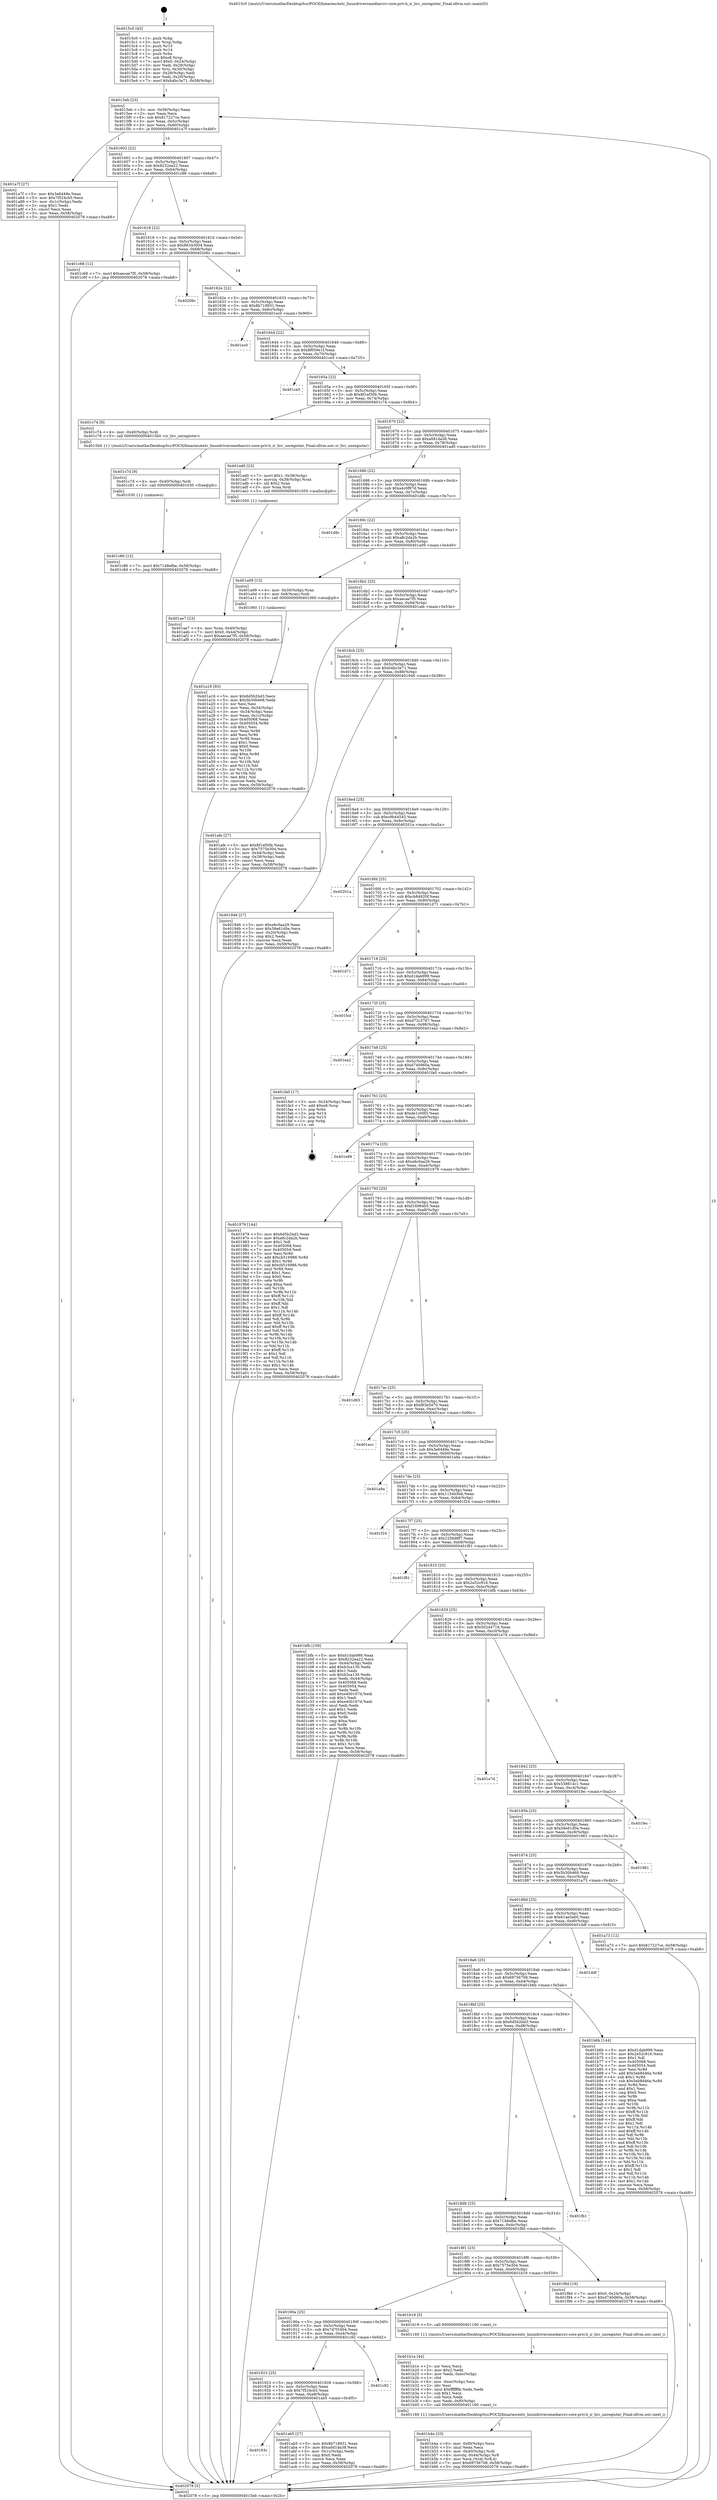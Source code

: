 digraph "0x4015c0" {
  label = "0x4015c0 (/mnt/c/Users/mathe/Desktop/tcc/POCII/binaries/extr_linuxdriversmediarcrc-core-priv.h_ir_lirc_unregister_Final-ollvm.out::main(0))"
  labelloc = "t"
  node[shape=record]

  Entry [label="",width=0.3,height=0.3,shape=circle,fillcolor=black,style=filled]
  "0x4015eb" [label="{
     0x4015eb [23]\l
     | [instrs]\l
     &nbsp;&nbsp;0x4015eb \<+3\>: mov -0x58(%rbp),%eax\l
     &nbsp;&nbsp;0x4015ee \<+2\>: mov %eax,%ecx\l
     &nbsp;&nbsp;0x4015f0 \<+6\>: sub $0x817227ce,%ecx\l
     &nbsp;&nbsp;0x4015f6 \<+3\>: mov %eax,-0x5c(%rbp)\l
     &nbsp;&nbsp;0x4015f9 \<+3\>: mov %ecx,-0x60(%rbp)\l
     &nbsp;&nbsp;0x4015fc \<+6\>: je 0000000000401a7f \<main+0x4bf\>\l
  }"]
  "0x401a7f" [label="{
     0x401a7f [27]\l
     | [instrs]\l
     &nbsp;&nbsp;0x401a7f \<+5\>: mov $0x3e6449e,%eax\l
     &nbsp;&nbsp;0x401a84 \<+5\>: mov $0x7f524cb5,%ecx\l
     &nbsp;&nbsp;0x401a89 \<+3\>: mov -0x1c(%rbp),%edx\l
     &nbsp;&nbsp;0x401a8c \<+3\>: cmp $0x1,%edx\l
     &nbsp;&nbsp;0x401a8f \<+3\>: cmovl %ecx,%eax\l
     &nbsp;&nbsp;0x401a92 \<+3\>: mov %eax,-0x58(%rbp)\l
     &nbsp;&nbsp;0x401a95 \<+5\>: jmp 0000000000402078 \<main+0xab8\>\l
  }"]
  "0x401602" [label="{
     0x401602 [22]\l
     | [instrs]\l
     &nbsp;&nbsp;0x401602 \<+5\>: jmp 0000000000401607 \<main+0x47\>\l
     &nbsp;&nbsp;0x401607 \<+3\>: mov -0x5c(%rbp),%eax\l
     &nbsp;&nbsp;0x40160a \<+5\>: sub $0x8232ea22,%eax\l
     &nbsp;&nbsp;0x40160f \<+3\>: mov %eax,-0x64(%rbp)\l
     &nbsp;&nbsp;0x401612 \<+6\>: je 0000000000401c68 \<main+0x6a8\>\l
  }"]
  Exit [label="",width=0.3,height=0.3,shape=circle,fillcolor=black,style=filled,peripheries=2]
  "0x401c68" [label="{
     0x401c68 [12]\l
     | [instrs]\l
     &nbsp;&nbsp;0x401c68 \<+7\>: movl $0xaecae7f5,-0x58(%rbp)\l
     &nbsp;&nbsp;0x401c6f \<+5\>: jmp 0000000000402078 \<main+0xab8\>\l
  }"]
  "0x401618" [label="{
     0x401618 [22]\l
     | [instrs]\l
     &nbsp;&nbsp;0x401618 \<+5\>: jmp 000000000040161d \<main+0x5d\>\l
     &nbsp;&nbsp;0x40161d \<+3\>: mov -0x5c(%rbp),%eax\l
     &nbsp;&nbsp;0x401620 \<+5\>: sub $0x86343004,%eax\l
     &nbsp;&nbsp;0x401625 \<+3\>: mov %eax,-0x68(%rbp)\l
     &nbsp;&nbsp;0x401628 \<+6\>: je 000000000040206c \<main+0xaac\>\l
  }"]
  "0x401c86" [label="{
     0x401c86 [12]\l
     | [instrs]\l
     &nbsp;&nbsp;0x401c86 \<+7\>: movl $0x7148efbe,-0x58(%rbp)\l
     &nbsp;&nbsp;0x401c8d \<+5\>: jmp 0000000000402078 \<main+0xab8\>\l
  }"]
  "0x40206c" [label="{
     0x40206c\l
  }", style=dashed]
  "0x40162e" [label="{
     0x40162e [22]\l
     | [instrs]\l
     &nbsp;&nbsp;0x40162e \<+5\>: jmp 0000000000401633 \<main+0x73\>\l
     &nbsp;&nbsp;0x401633 \<+3\>: mov -0x5c(%rbp),%eax\l
     &nbsp;&nbsp;0x401636 \<+5\>: sub $0x8b718931,%eax\l
     &nbsp;&nbsp;0x40163b \<+3\>: mov %eax,-0x6c(%rbp)\l
     &nbsp;&nbsp;0x40163e \<+6\>: je 0000000000401ec0 \<main+0x900\>\l
  }"]
  "0x401c7d" [label="{
     0x401c7d [9]\l
     | [instrs]\l
     &nbsp;&nbsp;0x401c7d \<+4\>: mov -0x40(%rbp),%rdi\l
     &nbsp;&nbsp;0x401c81 \<+5\>: call 0000000000401030 \<free@plt\>\l
     | [calls]\l
     &nbsp;&nbsp;0x401030 \{1\} (unknown)\l
  }"]
  "0x401ec0" [label="{
     0x401ec0\l
  }", style=dashed]
  "0x401644" [label="{
     0x401644 [22]\l
     | [instrs]\l
     &nbsp;&nbsp;0x401644 \<+5\>: jmp 0000000000401649 \<main+0x89\>\l
     &nbsp;&nbsp;0x401649 \<+3\>: mov -0x5c(%rbp),%eax\l
     &nbsp;&nbsp;0x40164c \<+5\>: sub $0x8f059e1f,%eax\l
     &nbsp;&nbsp;0x401651 \<+3\>: mov %eax,-0x70(%rbp)\l
     &nbsp;&nbsp;0x401654 \<+6\>: je 0000000000401ce5 \<main+0x725\>\l
  }"]
  "0x401b4a" [label="{
     0x401b4a [33]\l
     | [instrs]\l
     &nbsp;&nbsp;0x401b4a \<+6\>: mov -0xf0(%rbp),%ecx\l
     &nbsp;&nbsp;0x401b50 \<+3\>: imul %eax,%ecx\l
     &nbsp;&nbsp;0x401b53 \<+4\>: mov -0x40(%rbp),%rdi\l
     &nbsp;&nbsp;0x401b57 \<+4\>: movslq -0x44(%rbp),%r8\l
     &nbsp;&nbsp;0x401b5b \<+4\>: mov %ecx,(%rdi,%r8,4)\l
     &nbsp;&nbsp;0x401b5f \<+7\>: movl $0x69756708,-0x58(%rbp)\l
     &nbsp;&nbsp;0x401b66 \<+5\>: jmp 0000000000402078 \<main+0xab8\>\l
  }"]
  "0x401ce5" [label="{
     0x401ce5\l
  }", style=dashed]
  "0x40165a" [label="{
     0x40165a [22]\l
     | [instrs]\l
     &nbsp;&nbsp;0x40165a \<+5\>: jmp 000000000040165f \<main+0x9f\>\l
     &nbsp;&nbsp;0x40165f \<+3\>: mov -0x5c(%rbp),%eax\l
     &nbsp;&nbsp;0x401662 \<+5\>: sub $0x8f1ef30b,%eax\l
     &nbsp;&nbsp;0x401667 \<+3\>: mov %eax,-0x74(%rbp)\l
     &nbsp;&nbsp;0x40166a \<+6\>: je 0000000000401c74 \<main+0x6b4\>\l
  }"]
  "0x401b1e" [label="{
     0x401b1e [44]\l
     | [instrs]\l
     &nbsp;&nbsp;0x401b1e \<+2\>: xor %ecx,%ecx\l
     &nbsp;&nbsp;0x401b20 \<+5\>: mov $0x2,%edx\l
     &nbsp;&nbsp;0x401b25 \<+6\>: mov %edx,-0xec(%rbp)\l
     &nbsp;&nbsp;0x401b2b \<+1\>: cltd\l
     &nbsp;&nbsp;0x401b2c \<+6\>: mov -0xec(%rbp),%esi\l
     &nbsp;&nbsp;0x401b32 \<+2\>: idiv %esi\l
     &nbsp;&nbsp;0x401b34 \<+6\>: imul $0xfffffffe,%edx,%edx\l
     &nbsp;&nbsp;0x401b3a \<+3\>: sub $0x1,%ecx\l
     &nbsp;&nbsp;0x401b3d \<+2\>: sub %ecx,%edx\l
     &nbsp;&nbsp;0x401b3f \<+6\>: mov %edx,-0xf0(%rbp)\l
     &nbsp;&nbsp;0x401b45 \<+5\>: call 0000000000401160 \<next_i\>\l
     | [calls]\l
     &nbsp;&nbsp;0x401160 \{1\} (/mnt/c/Users/mathe/Desktop/tcc/POCII/binaries/extr_linuxdriversmediarcrc-core-priv.h_ir_lirc_unregister_Final-ollvm.out::next_i)\l
  }"]
  "0x401c74" [label="{
     0x401c74 [9]\l
     | [instrs]\l
     &nbsp;&nbsp;0x401c74 \<+4\>: mov -0x40(%rbp),%rdi\l
     &nbsp;&nbsp;0x401c78 \<+5\>: call 00000000004015b0 \<ir_lirc_unregister\>\l
     | [calls]\l
     &nbsp;&nbsp;0x4015b0 \{1\} (/mnt/c/Users/mathe/Desktop/tcc/POCII/binaries/extr_linuxdriversmediarcrc-core-priv.h_ir_lirc_unregister_Final-ollvm.out::ir_lirc_unregister)\l
  }"]
  "0x401670" [label="{
     0x401670 [22]\l
     | [instrs]\l
     &nbsp;&nbsp;0x401670 \<+5\>: jmp 0000000000401675 \<main+0xb5\>\l
     &nbsp;&nbsp;0x401675 \<+3\>: mov -0x5c(%rbp),%eax\l
     &nbsp;&nbsp;0x401678 \<+5\>: sub $0xa0d1da38,%eax\l
     &nbsp;&nbsp;0x40167d \<+3\>: mov %eax,-0x78(%rbp)\l
     &nbsp;&nbsp;0x401680 \<+6\>: je 0000000000401ad0 \<main+0x510\>\l
  }"]
  "0x401ae7" [label="{
     0x401ae7 [23]\l
     | [instrs]\l
     &nbsp;&nbsp;0x401ae7 \<+4\>: mov %rax,-0x40(%rbp)\l
     &nbsp;&nbsp;0x401aeb \<+7\>: movl $0x0,-0x44(%rbp)\l
     &nbsp;&nbsp;0x401af2 \<+7\>: movl $0xaecae7f5,-0x58(%rbp)\l
     &nbsp;&nbsp;0x401af9 \<+5\>: jmp 0000000000402078 \<main+0xab8\>\l
  }"]
  "0x401ad0" [label="{
     0x401ad0 [23]\l
     | [instrs]\l
     &nbsp;&nbsp;0x401ad0 \<+7\>: movl $0x1,-0x38(%rbp)\l
     &nbsp;&nbsp;0x401ad7 \<+4\>: movslq -0x38(%rbp),%rax\l
     &nbsp;&nbsp;0x401adb \<+4\>: shl $0x2,%rax\l
     &nbsp;&nbsp;0x401adf \<+3\>: mov %rax,%rdi\l
     &nbsp;&nbsp;0x401ae2 \<+5\>: call 0000000000401050 \<malloc@plt\>\l
     | [calls]\l
     &nbsp;&nbsp;0x401050 \{1\} (unknown)\l
  }"]
  "0x401686" [label="{
     0x401686 [22]\l
     | [instrs]\l
     &nbsp;&nbsp;0x401686 \<+5\>: jmp 000000000040168b \<main+0xcb\>\l
     &nbsp;&nbsp;0x40168b \<+3\>: mov -0x5c(%rbp),%eax\l
     &nbsp;&nbsp;0x40168e \<+5\>: sub $0xa4c0f97d,%eax\l
     &nbsp;&nbsp;0x401693 \<+3\>: mov %eax,-0x7c(%rbp)\l
     &nbsp;&nbsp;0x401696 \<+6\>: je 0000000000401d8c \<main+0x7cc\>\l
  }"]
  "0x40193c" [label="{
     0x40193c\l
  }", style=dashed]
  "0x401d8c" [label="{
     0x401d8c\l
  }", style=dashed]
  "0x40169c" [label="{
     0x40169c [22]\l
     | [instrs]\l
     &nbsp;&nbsp;0x40169c \<+5\>: jmp 00000000004016a1 \<main+0xe1\>\l
     &nbsp;&nbsp;0x4016a1 \<+3\>: mov -0x5c(%rbp),%eax\l
     &nbsp;&nbsp;0x4016a4 \<+5\>: sub $0xa8c2da2b,%eax\l
     &nbsp;&nbsp;0x4016a9 \<+3\>: mov %eax,-0x80(%rbp)\l
     &nbsp;&nbsp;0x4016ac \<+6\>: je 0000000000401a09 \<main+0x449\>\l
  }"]
  "0x401ab5" [label="{
     0x401ab5 [27]\l
     | [instrs]\l
     &nbsp;&nbsp;0x401ab5 \<+5\>: mov $0x8b718931,%eax\l
     &nbsp;&nbsp;0x401aba \<+5\>: mov $0xa0d1da38,%ecx\l
     &nbsp;&nbsp;0x401abf \<+3\>: mov -0x1c(%rbp),%edx\l
     &nbsp;&nbsp;0x401ac2 \<+3\>: cmp $0x0,%edx\l
     &nbsp;&nbsp;0x401ac5 \<+3\>: cmove %ecx,%eax\l
     &nbsp;&nbsp;0x401ac8 \<+3\>: mov %eax,-0x58(%rbp)\l
     &nbsp;&nbsp;0x401acb \<+5\>: jmp 0000000000402078 \<main+0xab8\>\l
  }"]
  "0x401a09" [label="{
     0x401a09 [13]\l
     | [instrs]\l
     &nbsp;&nbsp;0x401a09 \<+4\>: mov -0x30(%rbp),%rax\l
     &nbsp;&nbsp;0x401a0d \<+4\>: mov 0x8(%rax),%rdi\l
     &nbsp;&nbsp;0x401a11 \<+5\>: call 0000000000401060 \<atoi@plt\>\l
     | [calls]\l
     &nbsp;&nbsp;0x401060 \{1\} (unknown)\l
  }"]
  "0x4016b2" [label="{
     0x4016b2 [25]\l
     | [instrs]\l
     &nbsp;&nbsp;0x4016b2 \<+5\>: jmp 00000000004016b7 \<main+0xf7\>\l
     &nbsp;&nbsp;0x4016b7 \<+3\>: mov -0x5c(%rbp),%eax\l
     &nbsp;&nbsp;0x4016ba \<+5\>: sub $0xaecae7f5,%eax\l
     &nbsp;&nbsp;0x4016bf \<+6\>: mov %eax,-0x84(%rbp)\l
     &nbsp;&nbsp;0x4016c5 \<+6\>: je 0000000000401afe \<main+0x53e\>\l
  }"]
  "0x401923" [label="{
     0x401923 [25]\l
     | [instrs]\l
     &nbsp;&nbsp;0x401923 \<+5\>: jmp 0000000000401928 \<main+0x368\>\l
     &nbsp;&nbsp;0x401928 \<+3\>: mov -0x5c(%rbp),%eax\l
     &nbsp;&nbsp;0x40192b \<+5\>: sub $0x7f524cb5,%eax\l
     &nbsp;&nbsp;0x401930 \<+6\>: mov %eax,-0xe8(%rbp)\l
     &nbsp;&nbsp;0x401936 \<+6\>: je 0000000000401ab5 \<main+0x4f5\>\l
  }"]
  "0x401afe" [label="{
     0x401afe [27]\l
     | [instrs]\l
     &nbsp;&nbsp;0x401afe \<+5\>: mov $0x8f1ef30b,%eax\l
     &nbsp;&nbsp;0x401b03 \<+5\>: mov $0x7575e304,%ecx\l
     &nbsp;&nbsp;0x401b08 \<+3\>: mov -0x44(%rbp),%edx\l
     &nbsp;&nbsp;0x401b0b \<+3\>: cmp -0x38(%rbp),%edx\l
     &nbsp;&nbsp;0x401b0e \<+3\>: cmovl %ecx,%eax\l
     &nbsp;&nbsp;0x401b11 \<+3\>: mov %eax,-0x58(%rbp)\l
     &nbsp;&nbsp;0x401b14 \<+5\>: jmp 0000000000402078 \<main+0xab8\>\l
  }"]
  "0x4016cb" [label="{
     0x4016cb [25]\l
     | [instrs]\l
     &nbsp;&nbsp;0x4016cb \<+5\>: jmp 00000000004016d0 \<main+0x110\>\l
     &nbsp;&nbsp;0x4016d0 \<+3\>: mov -0x5c(%rbp),%eax\l
     &nbsp;&nbsp;0x4016d3 \<+5\>: sub $0xb4bc3e71,%eax\l
     &nbsp;&nbsp;0x4016d8 \<+6\>: mov %eax,-0x88(%rbp)\l
     &nbsp;&nbsp;0x4016de \<+6\>: je 0000000000401946 \<main+0x386\>\l
  }"]
  "0x401c92" [label="{
     0x401c92\l
  }", style=dashed]
  "0x401946" [label="{
     0x401946 [27]\l
     | [instrs]\l
     &nbsp;&nbsp;0x401946 \<+5\>: mov $0xe6c0aa29,%eax\l
     &nbsp;&nbsp;0x40194b \<+5\>: mov $0x58e61d0e,%ecx\l
     &nbsp;&nbsp;0x401950 \<+3\>: mov -0x20(%rbp),%edx\l
     &nbsp;&nbsp;0x401953 \<+3\>: cmp $0x2,%edx\l
     &nbsp;&nbsp;0x401956 \<+3\>: cmovne %ecx,%eax\l
     &nbsp;&nbsp;0x401959 \<+3\>: mov %eax,-0x58(%rbp)\l
     &nbsp;&nbsp;0x40195c \<+5\>: jmp 0000000000402078 \<main+0xab8\>\l
  }"]
  "0x4016e4" [label="{
     0x4016e4 [25]\l
     | [instrs]\l
     &nbsp;&nbsp;0x4016e4 \<+5\>: jmp 00000000004016e9 \<main+0x129\>\l
     &nbsp;&nbsp;0x4016e9 \<+3\>: mov -0x5c(%rbp),%eax\l
     &nbsp;&nbsp;0x4016ec \<+5\>: sub $0xc9b44545,%eax\l
     &nbsp;&nbsp;0x4016f1 \<+6\>: mov %eax,-0x8c(%rbp)\l
     &nbsp;&nbsp;0x4016f7 \<+6\>: je 000000000040201a \<main+0xa5a\>\l
  }"]
  "0x402078" [label="{
     0x402078 [5]\l
     | [instrs]\l
     &nbsp;&nbsp;0x402078 \<+5\>: jmp 00000000004015eb \<main+0x2b\>\l
  }"]
  "0x4015c0" [label="{
     0x4015c0 [43]\l
     | [instrs]\l
     &nbsp;&nbsp;0x4015c0 \<+1\>: push %rbp\l
     &nbsp;&nbsp;0x4015c1 \<+3\>: mov %rsp,%rbp\l
     &nbsp;&nbsp;0x4015c4 \<+2\>: push %r15\l
     &nbsp;&nbsp;0x4015c6 \<+2\>: push %r14\l
     &nbsp;&nbsp;0x4015c8 \<+1\>: push %rbx\l
     &nbsp;&nbsp;0x4015c9 \<+7\>: sub $0xe8,%rsp\l
     &nbsp;&nbsp;0x4015d0 \<+7\>: movl $0x0,-0x24(%rbp)\l
     &nbsp;&nbsp;0x4015d7 \<+3\>: mov %edi,-0x28(%rbp)\l
     &nbsp;&nbsp;0x4015da \<+4\>: mov %rsi,-0x30(%rbp)\l
     &nbsp;&nbsp;0x4015de \<+3\>: mov -0x28(%rbp),%edi\l
     &nbsp;&nbsp;0x4015e1 \<+3\>: mov %edi,-0x20(%rbp)\l
     &nbsp;&nbsp;0x4015e4 \<+7\>: movl $0xb4bc3e71,-0x58(%rbp)\l
  }"]
  "0x40190a" [label="{
     0x40190a [25]\l
     | [instrs]\l
     &nbsp;&nbsp;0x40190a \<+5\>: jmp 000000000040190f \<main+0x34f\>\l
     &nbsp;&nbsp;0x40190f \<+3\>: mov -0x5c(%rbp),%eax\l
     &nbsp;&nbsp;0x401912 \<+5\>: sub $0x7d7f1604,%eax\l
     &nbsp;&nbsp;0x401917 \<+6\>: mov %eax,-0xe4(%rbp)\l
     &nbsp;&nbsp;0x40191d \<+6\>: je 0000000000401c92 \<main+0x6d2\>\l
  }"]
  "0x40201a" [label="{
     0x40201a\l
  }", style=dashed]
  "0x4016fd" [label="{
     0x4016fd [25]\l
     | [instrs]\l
     &nbsp;&nbsp;0x4016fd \<+5\>: jmp 0000000000401702 \<main+0x142\>\l
     &nbsp;&nbsp;0x401702 \<+3\>: mov -0x5c(%rbp),%eax\l
     &nbsp;&nbsp;0x401705 \<+5\>: sub $0xcb84920f,%eax\l
     &nbsp;&nbsp;0x40170a \<+6\>: mov %eax,-0x90(%rbp)\l
     &nbsp;&nbsp;0x401710 \<+6\>: je 0000000000401d71 \<main+0x7b1\>\l
  }"]
  "0x401b19" [label="{
     0x401b19 [5]\l
     | [instrs]\l
     &nbsp;&nbsp;0x401b19 \<+5\>: call 0000000000401160 \<next_i\>\l
     | [calls]\l
     &nbsp;&nbsp;0x401160 \{1\} (/mnt/c/Users/mathe/Desktop/tcc/POCII/binaries/extr_linuxdriversmediarcrc-core-priv.h_ir_lirc_unregister_Final-ollvm.out::next_i)\l
  }"]
  "0x401d71" [label="{
     0x401d71\l
  }", style=dashed]
  "0x401716" [label="{
     0x401716 [25]\l
     | [instrs]\l
     &nbsp;&nbsp;0x401716 \<+5\>: jmp 000000000040171b \<main+0x15b\>\l
     &nbsp;&nbsp;0x40171b \<+3\>: mov -0x5c(%rbp),%eax\l
     &nbsp;&nbsp;0x40171e \<+5\>: sub $0xd1dab999,%eax\l
     &nbsp;&nbsp;0x401723 \<+6\>: mov %eax,-0x94(%rbp)\l
     &nbsp;&nbsp;0x401729 \<+6\>: je 0000000000401fcd \<main+0xa0d\>\l
  }"]
  "0x4018f1" [label="{
     0x4018f1 [25]\l
     | [instrs]\l
     &nbsp;&nbsp;0x4018f1 \<+5\>: jmp 00000000004018f6 \<main+0x336\>\l
     &nbsp;&nbsp;0x4018f6 \<+3\>: mov -0x5c(%rbp),%eax\l
     &nbsp;&nbsp;0x4018f9 \<+5\>: sub $0x7575e304,%eax\l
     &nbsp;&nbsp;0x4018fe \<+6\>: mov %eax,-0xe0(%rbp)\l
     &nbsp;&nbsp;0x401904 \<+6\>: je 0000000000401b19 \<main+0x559\>\l
  }"]
  "0x401fcd" [label="{
     0x401fcd\l
  }", style=dashed]
  "0x40172f" [label="{
     0x40172f [25]\l
     | [instrs]\l
     &nbsp;&nbsp;0x40172f \<+5\>: jmp 0000000000401734 \<main+0x174\>\l
     &nbsp;&nbsp;0x401734 \<+3\>: mov -0x5c(%rbp),%eax\l
     &nbsp;&nbsp;0x401737 \<+5\>: sub $0xd72c37d7,%eax\l
     &nbsp;&nbsp;0x40173c \<+6\>: mov %eax,-0x98(%rbp)\l
     &nbsp;&nbsp;0x401742 \<+6\>: je 0000000000401ea2 \<main+0x8e2\>\l
  }"]
  "0x401f8d" [label="{
     0x401f8d [19]\l
     | [instrs]\l
     &nbsp;&nbsp;0x401f8d \<+7\>: movl $0x0,-0x24(%rbp)\l
     &nbsp;&nbsp;0x401f94 \<+7\>: movl $0xd740d60a,-0x58(%rbp)\l
     &nbsp;&nbsp;0x401f9b \<+5\>: jmp 0000000000402078 \<main+0xab8\>\l
  }"]
  "0x401ea2" [label="{
     0x401ea2\l
  }", style=dashed]
  "0x401748" [label="{
     0x401748 [25]\l
     | [instrs]\l
     &nbsp;&nbsp;0x401748 \<+5\>: jmp 000000000040174d \<main+0x18d\>\l
     &nbsp;&nbsp;0x40174d \<+3\>: mov -0x5c(%rbp),%eax\l
     &nbsp;&nbsp;0x401750 \<+5\>: sub $0xd740d60a,%eax\l
     &nbsp;&nbsp;0x401755 \<+6\>: mov %eax,-0x9c(%rbp)\l
     &nbsp;&nbsp;0x40175b \<+6\>: je 0000000000401fa0 \<main+0x9e0\>\l
  }"]
  "0x4018d8" [label="{
     0x4018d8 [25]\l
     | [instrs]\l
     &nbsp;&nbsp;0x4018d8 \<+5\>: jmp 00000000004018dd \<main+0x31d\>\l
     &nbsp;&nbsp;0x4018dd \<+3\>: mov -0x5c(%rbp),%eax\l
     &nbsp;&nbsp;0x4018e0 \<+5\>: sub $0x7148efbe,%eax\l
     &nbsp;&nbsp;0x4018e5 \<+6\>: mov %eax,-0xdc(%rbp)\l
     &nbsp;&nbsp;0x4018eb \<+6\>: je 0000000000401f8d \<main+0x9cd\>\l
  }"]
  "0x401fa0" [label="{
     0x401fa0 [17]\l
     | [instrs]\l
     &nbsp;&nbsp;0x401fa0 \<+3\>: mov -0x24(%rbp),%eax\l
     &nbsp;&nbsp;0x401fa3 \<+7\>: add $0xe8,%rsp\l
     &nbsp;&nbsp;0x401faa \<+1\>: pop %rbx\l
     &nbsp;&nbsp;0x401fab \<+2\>: pop %r14\l
     &nbsp;&nbsp;0x401fad \<+2\>: pop %r15\l
     &nbsp;&nbsp;0x401faf \<+1\>: pop %rbp\l
     &nbsp;&nbsp;0x401fb0 \<+1\>: ret\l
  }"]
  "0x401761" [label="{
     0x401761 [25]\l
     | [instrs]\l
     &nbsp;&nbsp;0x401761 \<+5\>: jmp 0000000000401766 \<main+0x1a6\>\l
     &nbsp;&nbsp;0x401766 \<+3\>: mov -0x5c(%rbp),%eax\l
     &nbsp;&nbsp;0x401769 \<+5\>: sub $0xde1c00f3,%eax\l
     &nbsp;&nbsp;0x40176e \<+6\>: mov %eax,-0xa0(%rbp)\l
     &nbsp;&nbsp;0x401774 \<+6\>: je 0000000000401e89 \<main+0x8c9\>\l
  }"]
  "0x401fb1" [label="{
     0x401fb1\l
  }", style=dashed]
  "0x401e89" [label="{
     0x401e89\l
  }", style=dashed]
  "0x40177a" [label="{
     0x40177a [25]\l
     | [instrs]\l
     &nbsp;&nbsp;0x40177a \<+5\>: jmp 000000000040177f \<main+0x1bf\>\l
     &nbsp;&nbsp;0x40177f \<+3\>: mov -0x5c(%rbp),%eax\l
     &nbsp;&nbsp;0x401782 \<+5\>: sub $0xe6c0aa29,%eax\l
     &nbsp;&nbsp;0x401787 \<+6\>: mov %eax,-0xa4(%rbp)\l
     &nbsp;&nbsp;0x40178d \<+6\>: je 0000000000401979 \<main+0x3b9\>\l
  }"]
  "0x4018bf" [label="{
     0x4018bf [25]\l
     | [instrs]\l
     &nbsp;&nbsp;0x4018bf \<+5\>: jmp 00000000004018c4 \<main+0x304\>\l
     &nbsp;&nbsp;0x4018c4 \<+3\>: mov -0x5c(%rbp),%eax\l
     &nbsp;&nbsp;0x4018c7 \<+5\>: sub $0x6d5b2bd3,%eax\l
     &nbsp;&nbsp;0x4018cc \<+6\>: mov %eax,-0xd8(%rbp)\l
     &nbsp;&nbsp;0x4018d2 \<+6\>: je 0000000000401fb1 \<main+0x9f1\>\l
  }"]
  "0x401979" [label="{
     0x401979 [144]\l
     | [instrs]\l
     &nbsp;&nbsp;0x401979 \<+5\>: mov $0x6d5b2bd3,%eax\l
     &nbsp;&nbsp;0x40197e \<+5\>: mov $0xa8c2da2b,%ecx\l
     &nbsp;&nbsp;0x401983 \<+2\>: mov $0x1,%dl\l
     &nbsp;&nbsp;0x401985 \<+7\>: mov 0x405068,%esi\l
     &nbsp;&nbsp;0x40198c \<+7\>: mov 0x405054,%edi\l
     &nbsp;&nbsp;0x401993 \<+3\>: mov %esi,%r8d\l
     &nbsp;&nbsp;0x401996 \<+7\>: add $0xcb516986,%r8d\l
     &nbsp;&nbsp;0x40199d \<+4\>: sub $0x1,%r8d\l
     &nbsp;&nbsp;0x4019a1 \<+7\>: sub $0xcb516986,%r8d\l
     &nbsp;&nbsp;0x4019a8 \<+4\>: imul %r8d,%esi\l
     &nbsp;&nbsp;0x4019ac \<+3\>: and $0x1,%esi\l
     &nbsp;&nbsp;0x4019af \<+3\>: cmp $0x0,%esi\l
     &nbsp;&nbsp;0x4019b2 \<+4\>: sete %r9b\l
     &nbsp;&nbsp;0x4019b6 \<+3\>: cmp $0xa,%edi\l
     &nbsp;&nbsp;0x4019b9 \<+4\>: setl %r10b\l
     &nbsp;&nbsp;0x4019bd \<+3\>: mov %r9b,%r11b\l
     &nbsp;&nbsp;0x4019c0 \<+4\>: xor $0xff,%r11b\l
     &nbsp;&nbsp;0x4019c4 \<+3\>: mov %r10b,%bl\l
     &nbsp;&nbsp;0x4019c7 \<+3\>: xor $0xff,%bl\l
     &nbsp;&nbsp;0x4019ca \<+3\>: xor $0x1,%dl\l
     &nbsp;&nbsp;0x4019cd \<+3\>: mov %r11b,%r14b\l
     &nbsp;&nbsp;0x4019d0 \<+4\>: and $0xff,%r14b\l
     &nbsp;&nbsp;0x4019d4 \<+3\>: and %dl,%r9b\l
     &nbsp;&nbsp;0x4019d7 \<+3\>: mov %bl,%r15b\l
     &nbsp;&nbsp;0x4019da \<+4\>: and $0xff,%r15b\l
     &nbsp;&nbsp;0x4019de \<+3\>: and %dl,%r10b\l
     &nbsp;&nbsp;0x4019e1 \<+3\>: or %r9b,%r14b\l
     &nbsp;&nbsp;0x4019e4 \<+3\>: or %r10b,%r15b\l
     &nbsp;&nbsp;0x4019e7 \<+3\>: xor %r15b,%r14b\l
     &nbsp;&nbsp;0x4019ea \<+3\>: or %bl,%r11b\l
     &nbsp;&nbsp;0x4019ed \<+4\>: xor $0xff,%r11b\l
     &nbsp;&nbsp;0x4019f1 \<+3\>: or $0x1,%dl\l
     &nbsp;&nbsp;0x4019f4 \<+3\>: and %dl,%r11b\l
     &nbsp;&nbsp;0x4019f7 \<+3\>: or %r11b,%r14b\l
     &nbsp;&nbsp;0x4019fa \<+4\>: test $0x1,%r14b\l
     &nbsp;&nbsp;0x4019fe \<+3\>: cmovne %ecx,%eax\l
     &nbsp;&nbsp;0x401a01 \<+3\>: mov %eax,-0x58(%rbp)\l
     &nbsp;&nbsp;0x401a04 \<+5\>: jmp 0000000000402078 \<main+0xab8\>\l
  }"]
  "0x401793" [label="{
     0x401793 [25]\l
     | [instrs]\l
     &nbsp;&nbsp;0x401793 \<+5\>: jmp 0000000000401798 \<main+0x1d8\>\l
     &nbsp;&nbsp;0x401798 \<+3\>: mov -0x5c(%rbp),%eax\l
     &nbsp;&nbsp;0x40179b \<+5\>: sub $0xf16984b5,%eax\l
     &nbsp;&nbsp;0x4017a0 \<+6\>: mov %eax,-0xa8(%rbp)\l
     &nbsp;&nbsp;0x4017a6 \<+6\>: je 0000000000401d65 \<main+0x7a5\>\l
  }"]
  "0x401a16" [label="{
     0x401a16 [93]\l
     | [instrs]\l
     &nbsp;&nbsp;0x401a16 \<+5\>: mov $0x6d5b2bd3,%ecx\l
     &nbsp;&nbsp;0x401a1b \<+5\>: mov $0x5b30b468,%edx\l
     &nbsp;&nbsp;0x401a20 \<+2\>: xor %esi,%esi\l
     &nbsp;&nbsp;0x401a22 \<+3\>: mov %eax,-0x34(%rbp)\l
     &nbsp;&nbsp;0x401a25 \<+3\>: mov -0x34(%rbp),%eax\l
     &nbsp;&nbsp;0x401a28 \<+3\>: mov %eax,-0x1c(%rbp)\l
     &nbsp;&nbsp;0x401a2b \<+7\>: mov 0x405068,%eax\l
     &nbsp;&nbsp;0x401a32 \<+8\>: mov 0x405054,%r8d\l
     &nbsp;&nbsp;0x401a3a \<+3\>: sub $0x1,%esi\l
     &nbsp;&nbsp;0x401a3d \<+3\>: mov %eax,%r9d\l
     &nbsp;&nbsp;0x401a40 \<+3\>: add %esi,%r9d\l
     &nbsp;&nbsp;0x401a43 \<+4\>: imul %r9d,%eax\l
     &nbsp;&nbsp;0x401a47 \<+3\>: and $0x1,%eax\l
     &nbsp;&nbsp;0x401a4a \<+3\>: cmp $0x0,%eax\l
     &nbsp;&nbsp;0x401a4d \<+4\>: sete %r10b\l
     &nbsp;&nbsp;0x401a51 \<+4\>: cmp $0xa,%r8d\l
     &nbsp;&nbsp;0x401a55 \<+4\>: setl %r11b\l
     &nbsp;&nbsp;0x401a59 \<+3\>: mov %r10b,%bl\l
     &nbsp;&nbsp;0x401a5c \<+3\>: and %r11b,%bl\l
     &nbsp;&nbsp;0x401a5f \<+3\>: xor %r11b,%r10b\l
     &nbsp;&nbsp;0x401a62 \<+3\>: or %r10b,%bl\l
     &nbsp;&nbsp;0x401a65 \<+3\>: test $0x1,%bl\l
     &nbsp;&nbsp;0x401a68 \<+3\>: cmovne %edx,%ecx\l
     &nbsp;&nbsp;0x401a6b \<+3\>: mov %ecx,-0x58(%rbp)\l
     &nbsp;&nbsp;0x401a6e \<+5\>: jmp 0000000000402078 \<main+0xab8\>\l
  }"]
  "0x401b6b" [label="{
     0x401b6b [144]\l
     | [instrs]\l
     &nbsp;&nbsp;0x401b6b \<+5\>: mov $0xd1dab999,%eax\l
     &nbsp;&nbsp;0x401b70 \<+5\>: mov $0x2e52c916,%ecx\l
     &nbsp;&nbsp;0x401b75 \<+2\>: mov $0x1,%dl\l
     &nbsp;&nbsp;0x401b77 \<+7\>: mov 0x405068,%esi\l
     &nbsp;&nbsp;0x401b7e \<+7\>: mov 0x405054,%edi\l
     &nbsp;&nbsp;0x401b85 \<+3\>: mov %esi,%r8d\l
     &nbsp;&nbsp;0x401b88 \<+7\>: add $0x5eb8d46a,%r8d\l
     &nbsp;&nbsp;0x401b8f \<+4\>: sub $0x1,%r8d\l
     &nbsp;&nbsp;0x401b93 \<+7\>: sub $0x5eb8d46a,%r8d\l
     &nbsp;&nbsp;0x401b9a \<+4\>: imul %r8d,%esi\l
     &nbsp;&nbsp;0x401b9e \<+3\>: and $0x1,%esi\l
     &nbsp;&nbsp;0x401ba1 \<+3\>: cmp $0x0,%esi\l
     &nbsp;&nbsp;0x401ba4 \<+4\>: sete %r9b\l
     &nbsp;&nbsp;0x401ba8 \<+3\>: cmp $0xa,%edi\l
     &nbsp;&nbsp;0x401bab \<+4\>: setl %r10b\l
     &nbsp;&nbsp;0x401baf \<+3\>: mov %r9b,%r11b\l
     &nbsp;&nbsp;0x401bb2 \<+4\>: xor $0xff,%r11b\l
     &nbsp;&nbsp;0x401bb6 \<+3\>: mov %r10b,%bl\l
     &nbsp;&nbsp;0x401bb9 \<+3\>: xor $0xff,%bl\l
     &nbsp;&nbsp;0x401bbc \<+3\>: xor $0x1,%dl\l
     &nbsp;&nbsp;0x401bbf \<+3\>: mov %r11b,%r14b\l
     &nbsp;&nbsp;0x401bc2 \<+4\>: and $0xff,%r14b\l
     &nbsp;&nbsp;0x401bc6 \<+3\>: and %dl,%r9b\l
     &nbsp;&nbsp;0x401bc9 \<+3\>: mov %bl,%r15b\l
     &nbsp;&nbsp;0x401bcc \<+4\>: and $0xff,%r15b\l
     &nbsp;&nbsp;0x401bd0 \<+3\>: and %dl,%r10b\l
     &nbsp;&nbsp;0x401bd3 \<+3\>: or %r9b,%r14b\l
     &nbsp;&nbsp;0x401bd6 \<+3\>: or %r10b,%r15b\l
     &nbsp;&nbsp;0x401bd9 \<+3\>: xor %r15b,%r14b\l
     &nbsp;&nbsp;0x401bdc \<+3\>: or %bl,%r11b\l
     &nbsp;&nbsp;0x401bdf \<+4\>: xor $0xff,%r11b\l
     &nbsp;&nbsp;0x401be3 \<+3\>: or $0x1,%dl\l
     &nbsp;&nbsp;0x401be6 \<+3\>: and %dl,%r11b\l
     &nbsp;&nbsp;0x401be9 \<+3\>: or %r11b,%r14b\l
     &nbsp;&nbsp;0x401bec \<+4\>: test $0x1,%r14b\l
     &nbsp;&nbsp;0x401bf0 \<+3\>: cmovne %ecx,%eax\l
     &nbsp;&nbsp;0x401bf3 \<+3\>: mov %eax,-0x58(%rbp)\l
     &nbsp;&nbsp;0x401bf6 \<+5\>: jmp 0000000000402078 \<main+0xab8\>\l
  }"]
  "0x401d65" [label="{
     0x401d65\l
  }", style=dashed]
  "0x4017ac" [label="{
     0x4017ac [25]\l
     | [instrs]\l
     &nbsp;&nbsp;0x4017ac \<+5\>: jmp 00000000004017b1 \<main+0x1f1\>\l
     &nbsp;&nbsp;0x4017b1 \<+3\>: mov -0x5c(%rbp),%eax\l
     &nbsp;&nbsp;0x4017b4 \<+5\>: sub $0xf83b5d70,%eax\l
     &nbsp;&nbsp;0x4017b9 \<+6\>: mov %eax,-0xac(%rbp)\l
     &nbsp;&nbsp;0x4017bf \<+6\>: je 0000000000401ecc \<main+0x90c\>\l
  }"]
  "0x4018a6" [label="{
     0x4018a6 [25]\l
     | [instrs]\l
     &nbsp;&nbsp;0x4018a6 \<+5\>: jmp 00000000004018ab \<main+0x2eb\>\l
     &nbsp;&nbsp;0x4018ab \<+3\>: mov -0x5c(%rbp),%eax\l
     &nbsp;&nbsp;0x4018ae \<+5\>: sub $0x69756708,%eax\l
     &nbsp;&nbsp;0x4018b3 \<+6\>: mov %eax,-0xd4(%rbp)\l
     &nbsp;&nbsp;0x4018b9 \<+6\>: je 0000000000401b6b \<main+0x5ab\>\l
  }"]
  "0x401ecc" [label="{
     0x401ecc\l
  }", style=dashed]
  "0x4017c5" [label="{
     0x4017c5 [25]\l
     | [instrs]\l
     &nbsp;&nbsp;0x4017c5 \<+5\>: jmp 00000000004017ca \<main+0x20a\>\l
     &nbsp;&nbsp;0x4017ca \<+3\>: mov -0x5c(%rbp),%eax\l
     &nbsp;&nbsp;0x4017cd \<+5\>: sub $0x3e6449e,%eax\l
     &nbsp;&nbsp;0x4017d2 \<+6\>: mov %eax,-0xb0(%rbp)\l
     &nbsp;&nbsp;0x4017d8 \<+6\>: je 0000000000401a9a \<main+0x4da\>\l
  }"]
  "0x401ddf" [label="{
     0x401ddf\l
  }", style=dashed]
  "0x401a9a" [label="{
     0x401a9a\l
  }", style=dashed]
  "0x4017de" [label="{
     0x4017de [25]\l
     | [instrs]\l
     &nbsp;&nbsp;0x4017de \<+5\>: jmp 00000000004017e3 \<main+0x223\>\l
     &nbsp;&nbsp;0x4017e3 \<+3\>: mov -0x5c(%rbp),%eax\l
     &nbsp;&nbsp;0x4017e6 \<+5\>: sub $0x1154b5bb,%eax\l
     &nbsp;&nbsp;0x4017eb \<+6\>: mov %eax,-0xb4(%rbp)\l
     &nbsp;&nbsp;0x4017f1 \<+6\>: je 0000000000401f24 \<main+0x964\>\l
  }"]
  "0x40188d" [label="{
     0x40188d [25]\l
     | [instrs]\l
     &nbsp;&nbsp;0x40188d \<+5\>: jmp 0000000000401892 \<main+0x2d2\>\l
     &nbsp;&nbsp;0x401892 \<+3\>: mov -0x5c(%rbp),%eax\l
     &nbsp;&nbsp;0x401895 \<+5\>: sub $0x61ae5eb0,%eax\l
     &nbsp;&nbsp;0x40189a \<+6\>: mov %eax,-0xd0(%rbp)\l
     &nbsp;&nbsp;0x4018a0 \<+6\>: je 0000000000401ddf \<main+0x81f\>\l
  }"]
  "0x401f24" [label="{
     0x401f24\l
  }", style=dashed]
  "0x4017f7" [label="{
     0x4017f7 [25]\l
     | [instrs]\l
     &nbsp;&nbsp;0x4017f7 \<+5\>: jmp 00000000004017fc \<main+0x23c\>\l
     &nbsp;&nbsp;0x4017fc \<+3\>: mov -0x5c(%rbp),%eax\l
     &nbsp;&nbsp;0x4017ff \<+5\>: sub $0x1256d8f7,%eax\l
     &nbsp;&nbsp;0x401804 \<+6\>: mov %eax,-0xb8(%rbp)\l
     &nbsp;&nbsp;0x40180a \<+6\>: je 0000000000401f81 \<main+0x9c1\>\l
  }"]
  "0x401a73" [label="{
     0x401a73 [12]\l
     | [instrs]\l
     &nbsp;&nbsp;0x401a73 \<+7\>: movl $0x817227ce,-0x58(%rbp)\l
     &nbsp;&nbsp;0x401a7a \<+5\>: jmp 0000000000402078 \<main+0xab8\>\l
  }"]
  "0x401f81" [label="{
     0x401f81\l
  }", style=dashed]
  "0x401810" [label="{
     0x401810 [25]\l
     | [instrs]\l
     &nbsp;&nbsp;0x401810 \<+5\>: jmp 0000000000401815 \<main+0x255\>\l
     &nbsp;&nbsp;0x401815 \<+3\>: mov -0x5c(%rbp),%eax\l
     &nbsp;&nbsp;0x401818 \<+5\>: sub $0x2e52c916,%eax\l
     &nbsp;&nbsp;0x40181d \<+6\>: mov %eax,-0xbc(%rbp)\l
     &nbsp;&nbsp;0x401823 \<+6\>: je 0000000000401bfb \<main+0x63b\>\l
  }"]
  "0x401874" [label="{
     0x401874 [25]\l
     | [instrs]\l
     &nbsp;&nbsp;0x401874 \<+5\>: jmp 0000000000401879 \<main+0x2b9\>\l
     &nbsp;&nbsp;0x401879 \<+3\>: mov -0x5c(%rbp),%eax\l
     &nbsp;&nbsp;0x40187c \<+5\>: sub $0x5b30b468,%eax\l
     &nbsp;&nbsp;0x401881 \<+6\>: mov %eax,-0xcc(%rbp)\l
     &nbsp;&nbsp;0x401887 \<+6\>: je 0000000000401a73 \<main+0x4b3\>\l
  }"]
  "0x401bfb" [label="{
     0x401bfb [109]\l
     | [instrs]\l
     &nbsp;&nbsp;0x401bfb \<+5\>: mov $0xd1dab999,%eax\l
     &nbsp;&nbsp;0x401c00 \<+5\>: mov $0x8232ea22,%ecx\l
     &nbsp;&nbsp;0x401c05 \<+3\>: mov -0x44(%rbp),%edx\l
     &nbsp;&nbsp;0x401c08 \<+6\>: add $0xb3ca130,%edx\l
     &nbsp;&nbsp;0x401c0e \<+3\>: add $0x1,%edx\l
     &nbsp;&nbsp;0x401c11 \<+6\>: sub $0xb3ca130,%edx\l
     &nbsp;&nbsp;0x401c17 \<+3\>: mov %edx,-0x44(%rbp)\l
     &nbsp;&nbsp;0x401c1a \<+7\>: mov 0x405068,%edx\l
     &nbsp;&nbsp;0x401c21 \<+7\>: mov 0x405054,%esi\l
     &nbsp;&nbsp;0x401c28 \<+2\>: mov %edx,%edi\l
     &nbsp;&nbsp;0x401c2a \<+6\>: add $0xe400167d,%edi\l
     &nbsp;&nbsp;0x401c30 \<+3\>: sub $0x1,%edi\l
     &nbsp;&nbsp;0x401c33 \<+6\>: sub $0xe400167d,%edi\l
     &nbsp;&nbsp;0x401c39 \<+3\>: imul %edi,%edx\l
     &nbsp;&nbsp;0x401c3c \<+3\>: and $0x1,%edx\l
     &nbsp;&nbsp;0x401c3f \<+3\>: cmp $0x0,%edx\l
     &nbsp;&nbsp;0x401c42 \<+4\>: sete %r8b\l
     &nbsp;&nbsp;0x401c46 \<+3\>: cmp $0xa,%esi\l
     &nbsp;&nbsp;0x401c49 \<+4\>: setl %r9b\l
     &nbsp;&nbsp;0x401c4d \<+3\>: mov %r8b,%r10b\l
     &nbsp;&nbsp;0x401c50 \<+3\>: and %r9b,%r10b\l
     &nbsp;&nbsp;0x401c53 \<+3\>: xor %r9b,%r8b\l
     &nbsp;&nbsp;0x401c56 \<+3\>: or %r8b,%r10b\l
     &nbsp;&nbsp;0x401c59 \<+4\>: test $0x1,%r10b\l
     &nbsp;&nbsp;0x401c5d \<+3\>: cmovne %ecx,%eax\l
     &nbsp;&nbsp;0x401c60 \<+3\>: mov %eax,-0x58(%rbp)\l
     &nbsp;&nbsp;0x401c63 \<+5\>: jmp 0000000000402078 \<main+0xab8\>\l
  }"]
  "0x401829" [label="{
     0x401829 [25]\l
     | [instrs]\l
     &nbsp;&nbsp;0x401829 \<+5\>: jmp 000000000040182e \<main+0x26e\>\l
     &nbsp;&nbsp;0x40182e \<+3\>: mov -0x5c(%rbp),%eax\l
     &nbsp;&nbsp;0x401831 \<+5\>: sub $0x50244716,%eax\l
     &nbsp;&nbsp;0x401836 \<+6\>: mov %eax,-0xc0(%rbp)\l
     &nbsp;&nbsp;0x40183c \<+6\>: je 0000000000401e7d \<main+0x8bd\>\l
  }"]
  "0x401961" [label="{
     0x401961\l
  }", style=dashed]
  "0x401e7d" [label="{
     0x401e7d\l
  }", style=dashed]
  "0x401842" [label="{
     0x401842 [25]\l
     | [instrs]\l
     &nbsp;&nbsp;0x401842 \<+5\>: jmp 0000000000401847 \<main+0x287\>\l
     &nbsp;&nbsp;0x401847 \<+3\>: mov -0x5c(%rbp),%eax\l
     &nbsp;&nbsp;0x40184a \<+5\>: sub $0x539814c1,%eax\l
     &nbsp;&nbsp;0x40184f \<+6\>: mov %eax,-0xc4(%rbp)\l
     &nbsp;&nbsp;0x401855 \<+6\>: je 0000000000401fec \<main+0xa2c\>\l
  }"]
  "0x40185b" [label="{
     0x40185b [25]\l
     | [instrs]\l
     &nbsp;&nbsp;0x40185b \<+5\>: jmp 0000000000401860 \<main+0x2a0\>\l
     &nbsp;&nbsp;0x401860 \<+3\>: mov -0x5c(%rbp),%eax\l
     &nbsp;&nbsp;0x401863 \<+5\>: sub $0x58e61d0e,%eax\l
     &nbsp;&nbsp;0x401868 \<+6\>: mov %eax,-0xc8(%rbp)\l
     &nbsp;&nbsp;0x40186e \<+6\>: je 0000000000401961 \<main+0x3a1\>\l
  }"]
  "0x401fec" [label="{
     0x401fec\l
  }", style=dashed]
  Entry -> "0x4015c0" [label=" 1"]
  "0x4015eb" -> "0x401a7f" [label=" 1"]
  "0x4015eb" -> "0x401602" [label=" 15"]
  "0x401fa0" -> Exit [label=" 1"]
  "0x401602" -> "0x401c68" [label=" 1"]
  "0x401602" -> "0x401618" [label=" 14"]
  "0x401f8d" -> "0x402078" [label=" 1"]
  "0x401618" -> "0x40206c" [label=" 0"]
  "0x401618" -> "0x40162e" [label=" 14"]
  "0x401c86" -> "0x402078" [label=" 1"]
  "0x40162e" -> "0x401ec0" [label=" 0"]
  "0x40162e" -> "0x401644" [label=" 14"]
  "0x401c7d" -> "0x401c86" [label=" 1"]
  "0x401644" -> "0x401ce5" [label=" 0"]
  "0x401644" -> "0x40165a" [label=" 14"]
  "0x401c74" -> "0x401c7d" [label=" 1"]
  "0x40165a" -> "0x401c74" [label=" 1"]
  "0x40165a" -> "0x401670" [label=" 13"]
  "0x401c68" -> "0x402078" [label=" 1"]
  "0x401670" -> "0x401ad0" [label=" 1"]
  "0x401670" -> "0x401686" [label=" 12"]
  "0x401bfb" -> "0x402078" [label=" 1"]
  "0x401686" -> "0x401d8c" [label=" 0"]
  "0x401686" -> "0x40169c" [label=" 12"]
  "0x401b6b" -> "0x402078" [label=" 1"]
  "0x40169c" -> "0x401a09" [label=" 1"]
  "0x40169c" -> "0x4016b2" [label=" 11"]
  "0x401b4a" -> "0x402078" [label=" 1"]
  "0x4016b2" -> "0x401afe" [label=" 2"]
  "0x4016b2" -> "0x4016cb" [label=" 9"]
  "0x401b19" -> "0x401b1e" [label=" 1"]
  "0x4016cb" -> "0x401946" [label=" 1"]
  "0x4016cb" -> "0x4016e4" [label=" 8"]
  "0x401946" -> "0x402078" [label=" 1"]
  "0x4015c0" -> "0x4015eb" [label=" 1"]
  "0x402078" -> "0x4015eb" [label=" 15"]
  "0x401afe" -> "0x402078" [label=" 2"]
  "0x4016e4" -> "0x40201a" [label=" 0"]
  "0x4016e4" -> "0x4016fd" [label=" 8"]
  "0x401ad0" -> "0x401ae7" [label=" 1"]
  "0x4016fd" -> "0x401d71" [label=" 0"]
  "0x4016fd" -> "0x401716" [label=" 8"]
  "0x401ab5" -> "0x402078" [label=" 1"]
  "0x401716" -> "0x401fcd" [label=" 0"]
  "0x401716" -> "0x40172f" [label=" 8"]
  "0x401923" -> "0x401ab5" [label=" 1"]
  "0x40172f" -> "0x401ea2" [label=" 0"]
  "0x40172f" -> "0x401748" [label=" 8"]
  "0x401b1e" -> "0x401b4a" [label=" 1"]
  "0x401748" -> "0x401fa0" [label=" 1"]
  "0x401748" -> "0x401761" [label=" 7"]
  "0x40190a" -> "0x401c92" [label=" 0"]
  "0x401761" -> "0x401e89" [label=" 0"]
  "0x401761" -> "0x40177a" [label=" 7"]
  "0x401ae7" -> "0x402078" [label=" 1"]
  "0x40177a" -> "0x401979" [label=" 1"]
  "0x40177a" -> "0x401793" [label=" 6"]
  "0x401979" -> "0x402078" [label=" 1"]
  "0x401a09" -> "0x401a16" [label=" 1"]
  "0x401a16" -> "0x402078" [label=" 1"]
  "0x4018f1" -> "0x401b19" [label=" 1"]
  "0x401793" -> "0x401d65" [label=" 0"]
  "0x401793" -> "0x4017ac" [label=" 6"]
  "0x401923" -> "0x40193c" [label=" 0"]
  "0x4017ac" -> "0x401ecc" [label=" 0"]
  "0x4017ac" -> "0x4017c5" [label=" 6"]
  "0x4018d8" -> "0x401f8d" [label=" 1"]
  "0x4017c5" -> "0x401a9a" [label=" 0"]
  "0x4017c5" -> "0x4017de" [label=" 6"]
  "0x40190a" -> "0x401923" [label=" 1"]
  "0x4017de" -> "0x401f24" [label=" 0"]
  "0x4017de" -> "0x4017f7" [label=" 6"]
  "0x4018bf" -> "0x401fb1" [label=" 0"]
  "0x4017f7" -> "0x401f81" [label=" 0"]
  "0x4017f7" -> "0x401810" [label=" 6"]
  "0x4018f1" -> "0x40190a" [label=" 1"]
  "0x401810" -> "0x401bfb" [label=" 1"]
  "0x401810" -> "0x401829" [label=" 5"]
  "0x4018a6" -> "0x401b6b" [label=" 1"]
  "0x401829" -> "0x401e7d" [label=" 0"]
  "0x401829" -> "0x401842" [label=" 5"]
  "0x4018d8" -> "0x4018f1" [label=" 2"]
  "0x401842" -> "0x401fec" [label=" 0"]
  "0x401842" -> "0x40185b" [label=" 5"]
  "0x40188d" -> "0x4018a6" [label=" 4"]
  "0x40185b" -> "0x401961" [label=" 0"]
  "0x40185b" -> "0x401874" [label=" 5"]
  "0x4018a6" -> "0x4018bf" [label=" 3"]
  "0x401874" -> "0x401a73" [label=" 1"]
  "0x401874" -> "0x40188d" [label=" 4"]
  "0x401a73" -> "0x402078" [label=" 1"]
  "0x401a7f" -> "0x402078" [label=" 1"]
  "0x4018bf" -> "0x4018d8" [label=" 3"]
  "0x40188d" -> "0x401ddf" [label=" 0"]
}
